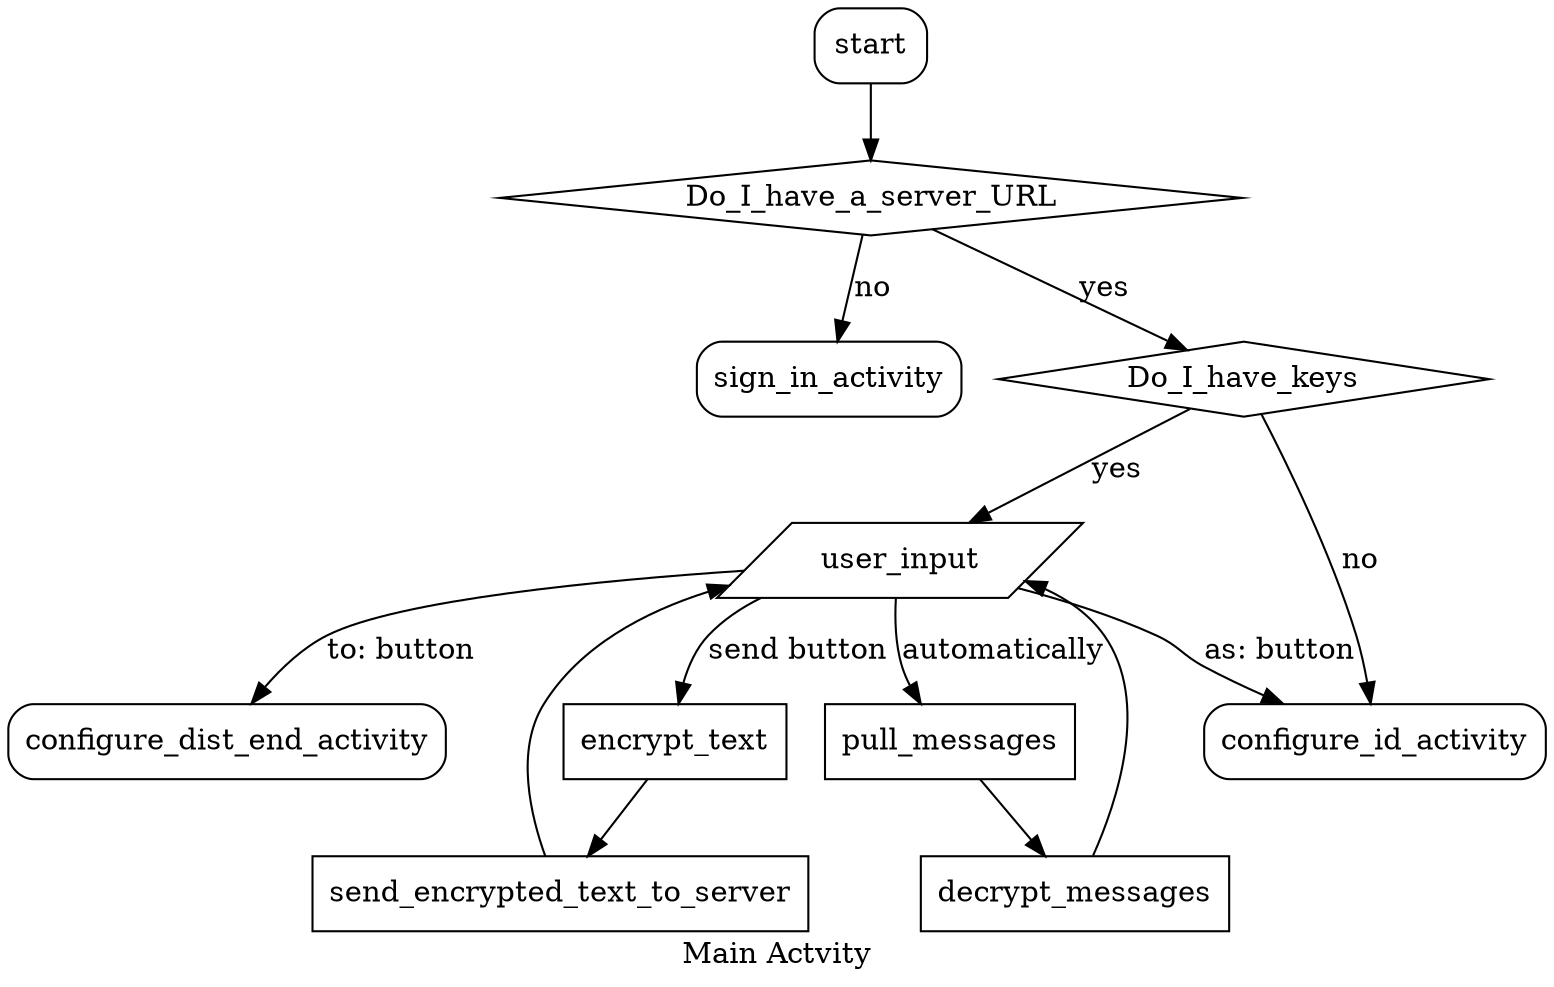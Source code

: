 digraph {
    label="Main Actvity"
 
    start[shape="box", style=rounded];
    sign_in_activity[shape="box", style=rounded];
    Do_I_have_a_server_URL[shape="diamond", style=""];
    Do_I_have_keys[shape="diamond", style=""];



    user_input[shape="parallelogram", style=""];
    configure_id_activity[shape="box", style=rounded];
    configure_dist_end_activity[shape="box", style=rounded];
    encrypt_text[shape="box", style=""];
    send_encrypted_text_to_server[shape="box", style=""];
    pull_messages[shape="box", style=""];
    decrypt_messages[shape="box", style=""];


    start ->  Do_I_have_a_server_URL;
    Do_I_have_a_server_URL ->sign_in_activity[label="no"];
    Do_I_have_a_server_URL ->Do_I_have_keys[label="yes"];
    Do_I_have_keys -> configure_id_activity[label="no"];
    Do_I_have_keys -> user_input[label="yes"];
    user_input -> configure_id_activity[label="as: button"];
    user_input -> configure_dist_end_activity[label="to: button"];
    user_input -> encrypt_text[label="send button"];
    encrypt_text -> send_encrypted_text_to_server;
    send_encrypted_text_to_server -> user_input;
    user_input -> pull_messages[label="automatically"];
    pull_messages -> decrypt_messages;
    decrypt_messages ->user_input;
}
